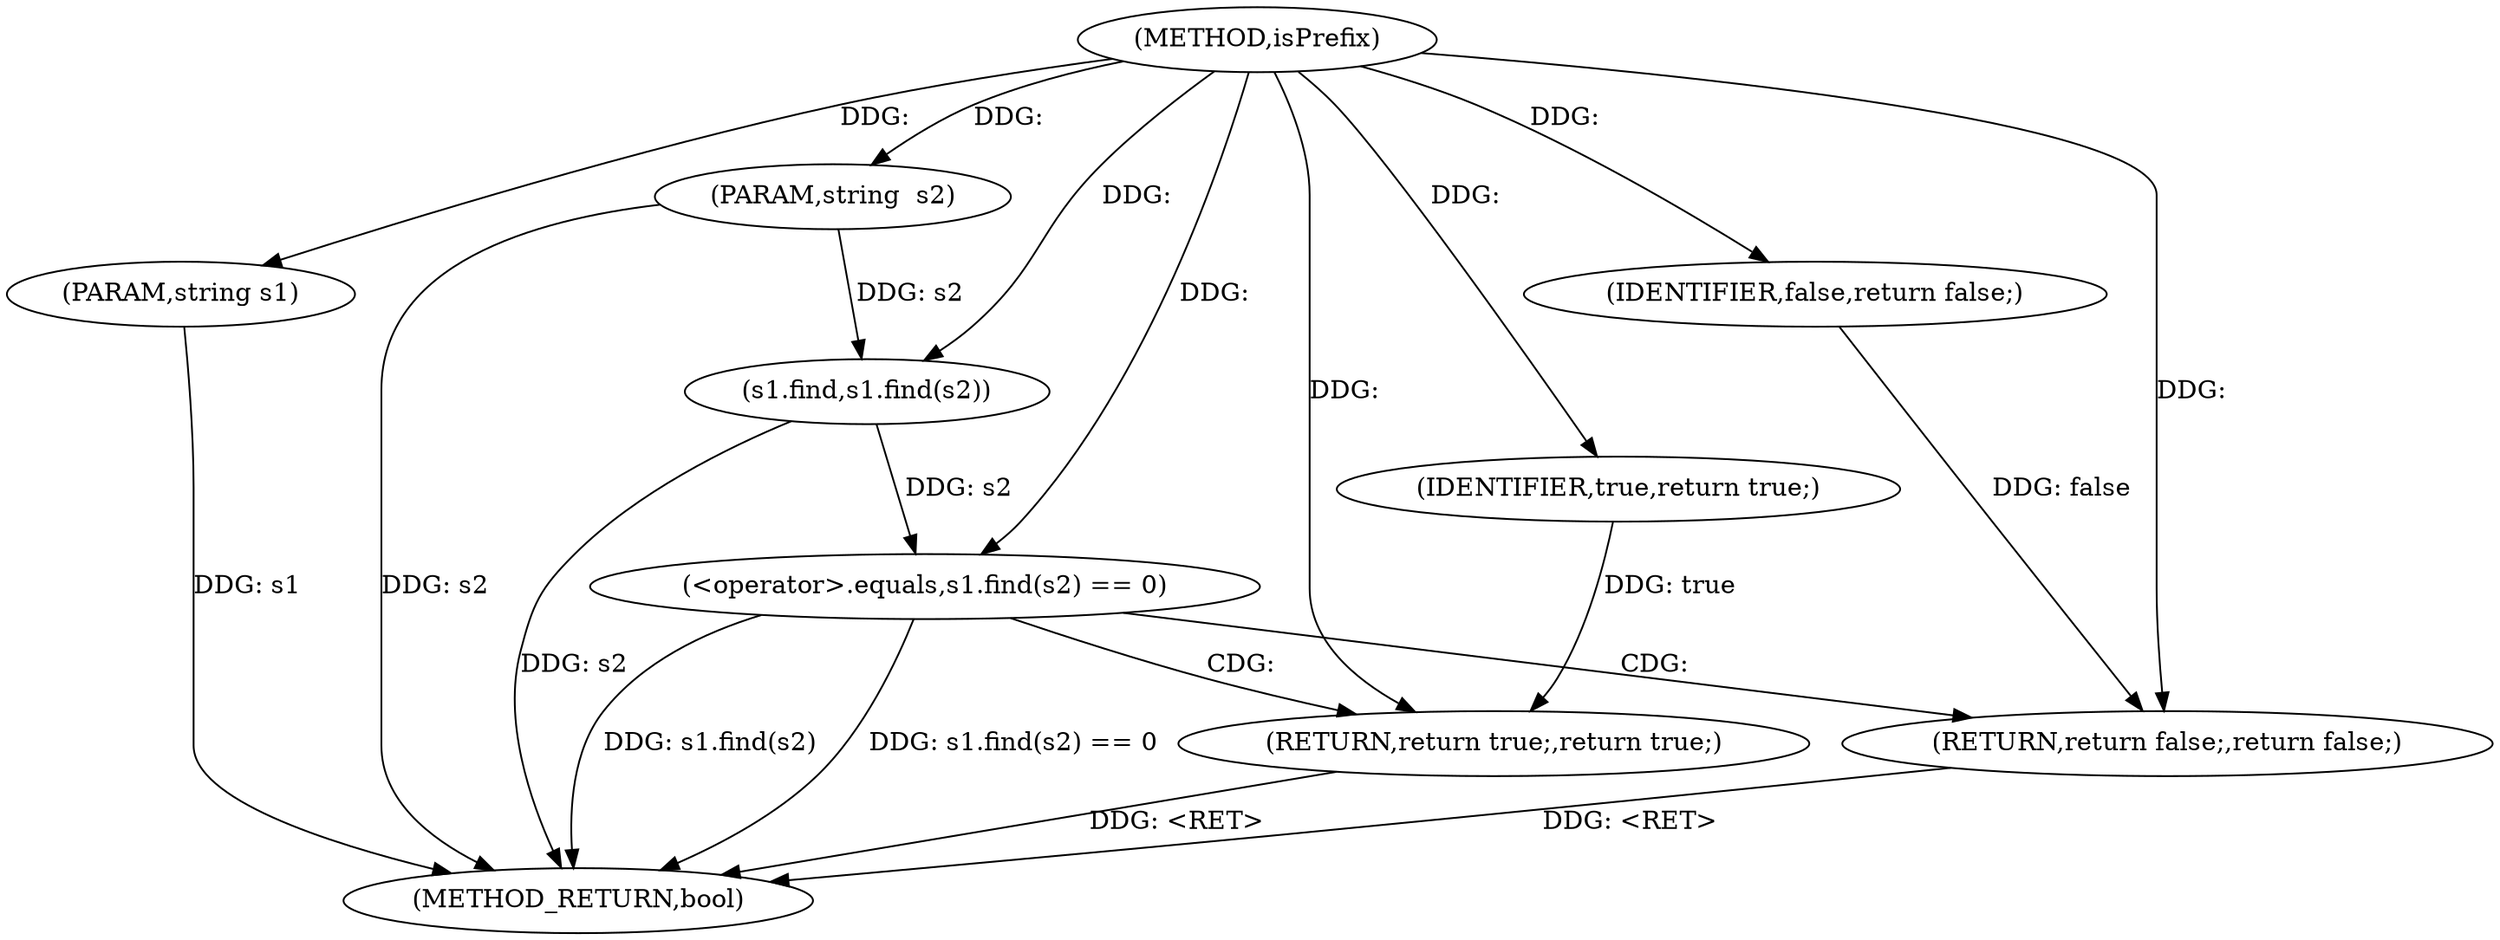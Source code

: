 digraph "isPrefix" {  
"1000707" [label = "(METHOD,isPrefix)" ]
"1000723" [label = "(METHOD_RETURN,bool)" ]
"1000708" [label = "(PARAM,string s1)" ]
"1000709" [label = "(PARAM,string  s2)" ]
"1000712" [label = "(<operator>.equals,s1.find(s2) == 0)" ]
"1000717" [label = "(RETURN,return true;,return true;)" ]
"1000713" [label = "(s1.find,s1.find(s2))" ]
"1000718" [label = "(IDENTIFIER,true,return true;)" ]
"1000721" [label = "(RETURN,return false;,return false;)" ]
"1000722" [label = "(IDENTIFIER,false,return false;)" ]
  "1000708" -> "1000723"  [ label = "DDG: s1"] 
  "1000709" -> "1000723"  [ label = "DDG: s2"] 
  "1000713" -> "1000723"  [ label = "DDG: s2"] 
  "1000712" -> "1000723"  [ label = "DDG: s1.find(s2)"] 
  "1000712" -> "1000723"  [ label = "DDG: s1.find(s2) == 0"] 
  "1000721" -> "1000723"  [ label = "DDG: <RET>"] 
  "1000717" -> "1000723"  [ label = "DDG: <RET>"] 
  "1000707" -> "1000708"  [ label = "DDG: "] 
  "1000707" -> "1000709"  [ label = "DDG: "] 
  "1000713" -> "1000712"  [ label = "DDG: s2"] 
  "1000707" -> "1000712"  [ label = "DDG: "] 
  "1000718" -> "1000717"  [ label = "DDG: true"] 
  "1000707" -> "1000717"  [ label = "DDG: "] 
  "1000709" -> "1000713"  [ label = "DDG: s2"] 
  "1000707" -> "1000713"  [ label = "DDG: "] 
  "1000707" -> "1000718"  [ label = "DDG: "] 
  "1000722" -> "1000721"  [ label = "DDG: false"] 
  "1000707" -> "1000721"  [ label = "DDG: "] 
  "1000707" -> "1000722"  [ label = "DDG: "] 
  "1000712" -> "1000721"  [ label = "CDG: "] 
  "1000712" -> "1000717"  [ label = "CDG: "] 
}

